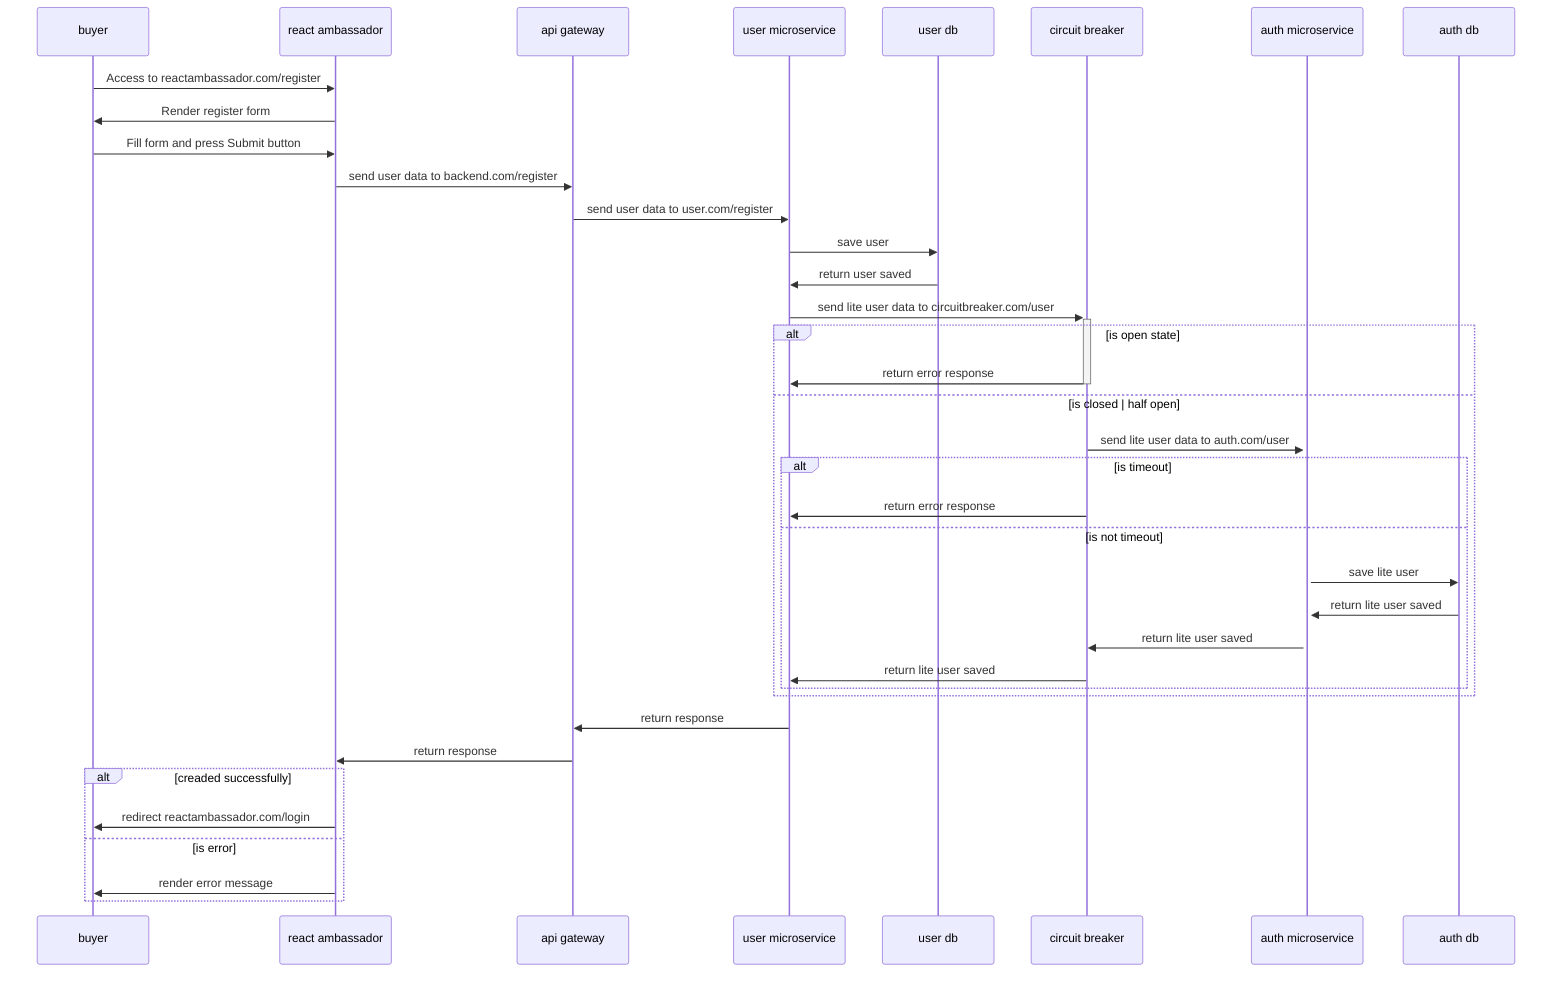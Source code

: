 sequenceDiagram
    buyer->>react ambassador: Access to reactambassador.com/register
    react ambassador->>buyer: Render register form
    buyer->>react ambassador: Fill form and press Submit button
    react ambassador->>api gateway: send user data to backend.com/register
    api gateway->>user microservice: send user data to user.com/register
    user microservice->>user db: save user
    user db->>user microservice: return user saved
    user microservice->>+circuit breaker: send lite user data to circuitbreaker.com/user
    alt is open state
        circuit breaker->>-user microservice: return error response
    else is closed | half open
        circuit breaker->>+auth microservice: send lite user data to auth.com/user
        alt is timeout
            circuit breaker->>user microservice: return error response
        else is not timeout
            auth microservice->>auth db: save lite user
            auth db->>auth microservice: return lite user saved
            auth microservice->>circuit breaker: return lite user saved
            circuit breaker->>user microservice: return lite user saved
        end
    end
    user microservice->>api gateway: return response
    api gateway->>react ambassador: return response
    alt creaded successfully
        react ambassador->>buyer: redirect reactambassador.com/login
    else is error
        react ambassador->>buyer: render error message
    end